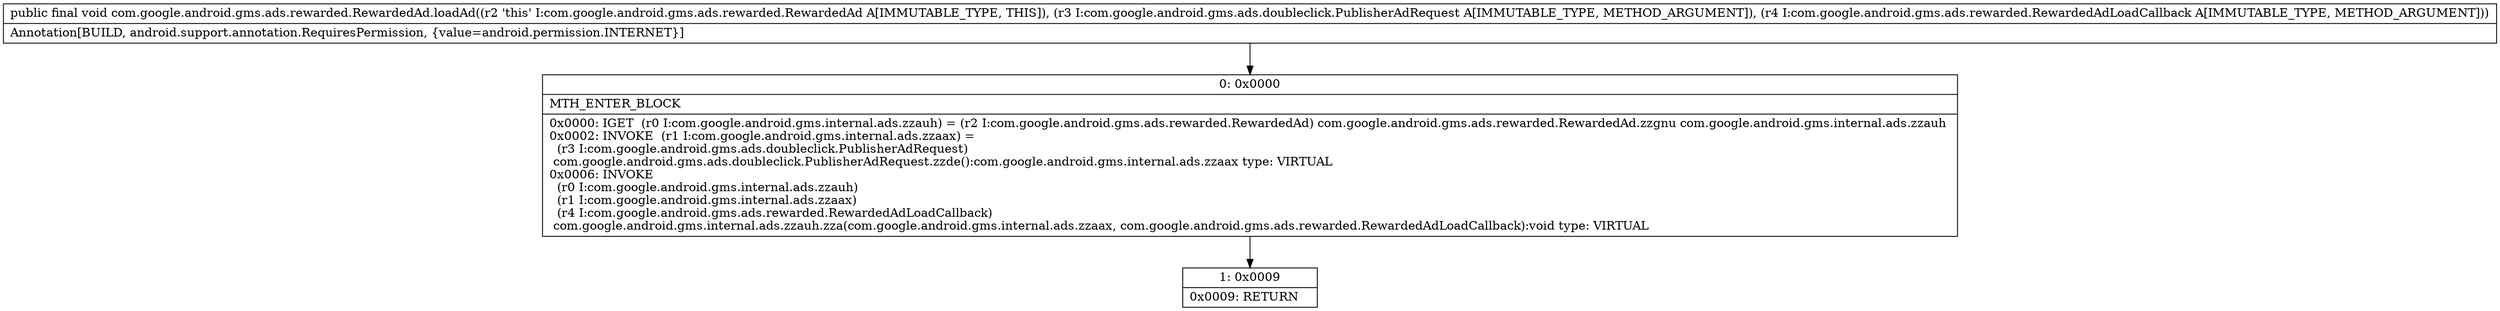 digraph "CFG forcom.google.android.gms.ads.rewarded.RewardedAd.loadAd(Lcom\/google\/android\/gms\/ads\/doubleclick\/PublisherAdRequest;Lcom\/google\/android\/gms\/ads\/rewarded\/RewardedAdLoadCallback;)V" {
Node_0 [shape=record,label="{0\:\ 0x0000|MTH_ENTER_BLOCK\l|0x0000: IGET  (r0 I:com.google.android.gms.internal.ads.zzauh) = (r2 I:com.google.android.gms.ads.rewarded.RewardedAd) com.google.android.gms.ads.rewarded.RewardedAd.zzgnu com.google.android.gms.internal.ads.zzauh \l0x0002: INVOKE  (r1 I:com.google.android.gms.internal.ads.zzaax) = \l  (r3 I:com.google.android.gms.ads.doubleclick.PublisherAdRequest)\l com.google.android.gms.ads.doubleclick.PublisherAdRequest.zzde():com.google.android.gms.internal.ads.zzaax type: VIRTUAL \l0x0006: INVOKE  \l  (r0 I:com.google.android.gms.internal.ads.zzauh)\l  (r1 I:com.google.android.gms.internal.ads.zzaax)\l  (r4 I:com.google.android.gms.ads.rewarded.RewardedAdLoadCallback)\l com.google.android.gms.internal.ads.zzauh.zza(com.google.android.gms.internal.ads.zzaax, com.google.android.gms.ads.rewarded.RewardedAdLoadCallback):void type: VIRTUAL \l}"];
Node_1 [shape=record,label="{1\:\ 0x0009|0x0009: RETURN   \l}"];
MethodNode[shape=record,label="{public final void com.google.android.gms.ads.rewarded.RewardedAd.loadAd((r2 'this' I:com.google.android.gms.ads.rewarded.RewardedAd A[IMMUTABLE_TYPE, THIS]), (r3 I:com.google.android.gms.ads.doubleclick.PublisherAdRequest A[IMMUTABLE_TYPE, METHOD_ARGUMENT]), (r4 I:com.google.android.gms.ads.rewarded.RewardedAdLoadCallback A[IMMUTABLE_TYPE, METHOD_ARGUMENT]))  | Annotation[BUILD, android.support.annotation.RequiresPermission, \{value=android.permission.INTERNET\}]\l}"];
MethodNode -> Node_0;
Node_0 -> Node_1;
}

